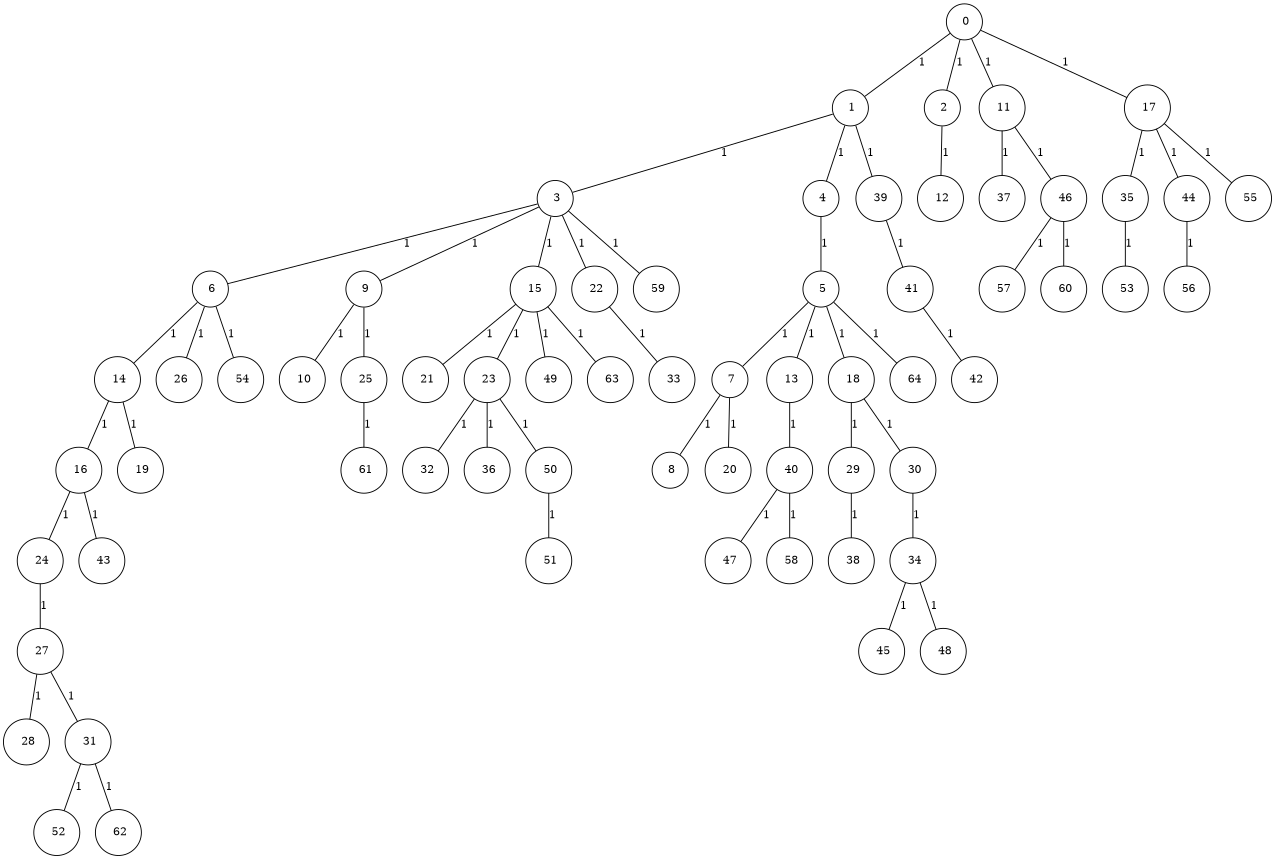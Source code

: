 graph G {
size="8.5,11;"
ratio = "expand;"
fixedsize="true;"
overlap="scale;"
node[shape=circle,width=.12,hight=.12,fontsize=12]
edge[fontsize=12]

0[label=" 0" color=black, pos="0.61992007,0.36023832!"];
1[label=" 1" color=black, pos="0.59064719,2.8306719!"];
2[label=" 2" color=black, pos="2.0569021,1.4005107!"];
3[label=" 3" color=black, pos="1.8711846,2.9047389!"];
4[label=" 4" color=black, pos="2.4321719,1.0026685!"];
5[label=" 5" color=black, pos="1.7719505,0.93682191!"];
6[label=" 6" color=black, pos="0.50484823,1.8209707!"];
7[label=" 7" color=black, pos="2.2327502,2.8633709!"];
8[label=" 8" color=black, pos="2.7913738,1.0182669!"];
9[label=" 9" color=black, pos="1.0427894,0.87231994!"];
10[label=" 10" color=black, pos="1.8779745,2.4117371!"];
11[label=" 11" color=black, pos="1.2666569,1.7464784!"];
12[label=" 12" color=black, pos="0.082571326,0.50586942!"];
13[label=" 13" color=black, pos="2.2087663,2.4106195!"];
14[label=" 14" color=black, pos="0.59391462,1.2556645!"];
15[label=" 15" color=black, pos="2.5049402,0.67933513!"];
16[label=" 16" color=black, pos="1.3426446,1.678335!"];
17[label=" 17" color=black, pos="0.54654095,0.4851254!"];
18[label=" 18" color=black, pos="0.82348556,0.17367456!"];
19[label=" 19" color=black, pos="0.21333845,1.7889712!"];
20[label=" 20" color=black, pos="0.66929992,1.1504316!"];
21[label=" 21" color=black, pos="2.7375319,0.5916807!"];
22[label=" 22" color=black, pos="0.7926413,2.1581114!"];
23[label=" 23" color=black, pos="1.9663805,1.5938955!"];
24[label=" 24" color=black, pos="2.5350486,0.69445904!"];
25[label=" 25" color=black, pos="1.8228854,1.506105!"];
26[label=" 26" color=black, pos="0.076446942,2.7365134!"];
27[label=" 27" color=black, pos="1.5999326,1.5856952!"];
28[label=" 28" color=black, pos="0.8203252,1.1472987!"];
29[label=" 29" color=black, pos="1.2971778,0.88930371!"];
30[label=" 30" color=black, pos="0.58632454,2.3874007!"];
31[label=" 31" color=black, pos="2.8848617,0.86173015!"];
32[label=" 32" color=black, pos="0.25352673,2.5014999!"];
33[label=" 33" color=black, pos="1.7357736,1.7227831!"];
34[label=" 34" color=black, pos="0.68738447,1.102006!"];
35[label=" 35" color=black, pos="2.9847811,0.55654951!"];
36[label=" 36" color=black, pos="2.4238279,1.3629635!"];
37[label=" 37" color=black, pos="0.44282755,2.8108249!"];
38[label=" 38" color=black, pos="2.2996823,2.5818571!"];
39[label=" 39" color=black, pos="0.17952175,2.6044542!"];
40[label=" 40" color=black, pos="1.9997765,1.5094606!"];
41[label=" 41" color=black, pos="1.113559,2.5477707!"];
42[label=" 42" color=black, pos="2.6915403,1.0882605!"];
43[label=" 43" color=black, pos="1.3374778,2.4814277!"];
44[label=" 44" color=black, pos="2.3486582,0.48231139!"];
45[label=" 45" color=black, pos="1.0966583,0.82063782!"];
46[label=" 46" color=black, pos="0.49136178,0.58088454!"];
47[label=" 47" color=black, pos="1.8460823,2.103932!"];
48[label=" 48" color=black, pos="0.29129288,2.5814089!"];
49[label=" 49" color=black, pos="0.84563639,0.20579532!"];
50[label=" 50" color=black, pos="1.7789562,2.213498!"];
51[label=" 51" color=black, pos="2.9388658,1.8777396!"];
52[label=" 52" color=black, pos="1.5393168,0.079009712!"];
53[label=" 53" color=black, pos="0.65318729,0.032315732!"];
54[label=" 54" color=black, pos="1.3021425,2.8154326!"];
55[label=" 55" color=black, pos="2.7985391,0.99408352!"];
56[label=" 56" color=black, pos="1.5327573,2.4946838!"];
57[label=" 57" color=black, pos="2.7046719,1.9155703!"];
58[label=" 58" color=black, pos="0.99453492,0.60006209!"];
59[label=" 59" color=black, pos="0.82399407,2.2209247!"];
60[label=" 60" color=black, pos="2.8378528,1.9992861!"];
61[label=" 61" color=black, pos="2.1995819,1.6355891!"];
62[label=" 62" color=black, pos="0.64480206,1.6499492!"];
63[label=" 63" color=black, pos="1.3703864,0.53317305!"];
64[label=" 64" color=black, pos="1.2195251,2.2815373!"];
0--1[label="1"]
0--2[label="1"]
0--11[label="1"]
0--17[label="1"]
1--3[label="1"]
1--4[label="1"]
1--39[label="1"]
2--12[label="1"]
3--6[label="1"]
3--9[label="1"]
3--15[label="1"]
3--22[label="1"]
3--59[label="1"]
4--5[label="1"]
5--7[label="1"]
5--13[label="1"]
5--18[label="1"]
5--64[label="1"]
6--14[label="1"]
6--26[label="1"]
6--54[label="1"]
7--8[label="1"]
7--20[label="1"]
9--10[label="1"]
9--25[label="1"]
11--37[label="1"]
11--46[label="1"]
13--40[label="1"]
14--16[label="1"]
14--19[label="1"]
15--21[label="1"]
15--23[label="1"]
15--49[label="1"]
15--63[label="1"]
16--24[label="1"]
16--43[label="1"]
17--35[label="1"]
17--44[label="1"]
17--55[label="1"]
18--29[label="1"]
18--30[label="1"]
22--33[label="1"]
23--32[label="1"]
23--36[label="1"]
23--50[label="1"]
24--27[label="1"]
25--61[label="1"]
27--28[label="1"]
27--31[label="1"]
29--38[label="1"]
30--34[label="1"]
31--52[label="1"]
31--62[label="1"]
34--45[label="1"]
34--48[label="1"]
35--53[label="1"]
39--41[label="1"]
40--47[label="1"]
40--58[label="1"]
41--42[label="1"]
44--56[label="1"]
46--57[label="1"]
46--60[label="1"]
50--51[label="1"]

}
